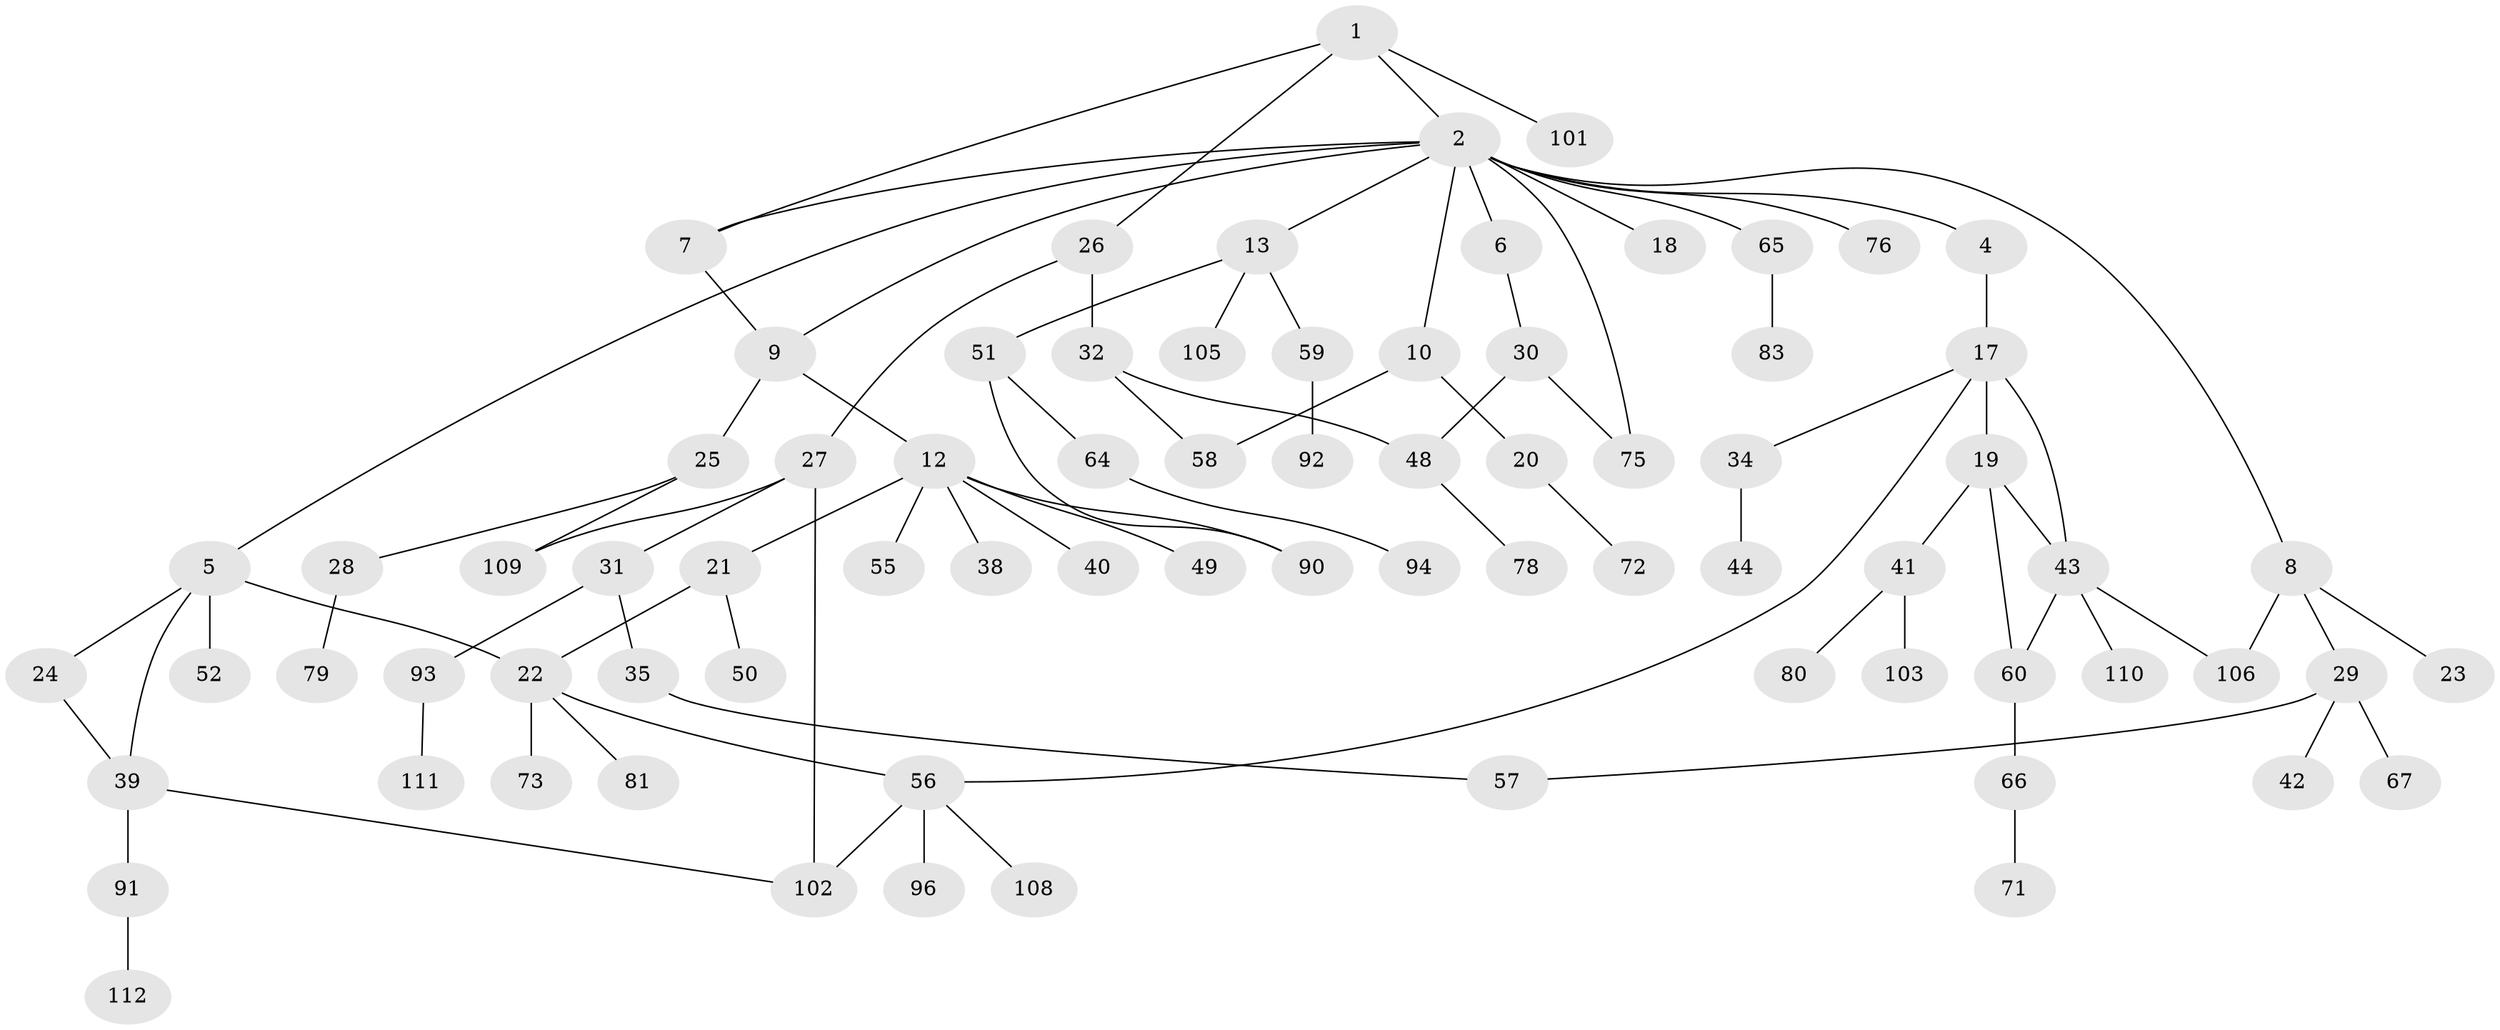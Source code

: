 // Generated by graph-tools (version 1.1) at 2025/23/03/03/25 07:23:31]
// undirected, 77 vertices, 92 edges
graph export_dot {
graph [start="1"]
  node [color=gray90,style=filled];
  1 [super="+14"];
  2 [super="+3"];
  4;
  5 [super="+37"];
  6;
  7 [super="+99"];
  8 [super="+11"];
  9 [super="+61"];
  10 [super="+97"];
  12 [super="+15"];
  13 [super="+16"];
  17 [super="+74"];
  18 [super="+47"];
  19 [super="+69"];
  20;
  21 [super="+36"];
  22 [super="+53"];
  23 [super="+46"];
  24;
  25 [super="+107"];
  26;
  27 [super="+54"];
  28;
  29 [super="+62"];
  30;
  31 [super="+33"];
  32 [super="+45"];
  34;
  35;
  38;
  39 [super="+68"];
  40 [super="+86"];
  41 [super="+77"];
  42;
  43 [super="+88"];
  44;
  48 [super="+70"];
  49;
  50;
  51;
  52;
  55;
  56 [super="+84"];
  57 [super="+100"];
  58 [super="+82"];
  59 [super="+87"];
  60 [super="+63"];
  64 [super="+89"];
  65;
  66 [super="+85"];
  67;
  71;
  72;
  73;
  75;
  76;
  78 [super="+95"];
  79 [super="+98"];
  80;
  81;
  83;
  90;
  91;
  92;
  93 [super="+104"];
  94;
  96;
  101;
  102;
  103;
  105;
  106;
  108;
  109 [super="+113"];
  110;
  111;
  112;
  1 -- 2;
  1 -- 7;
  1 -- 26;
  1 -- 101;
  2 -- 4;
  2 -- 5;
  2 -- 18;
  2 -- 76;
  2 -- 65;
  2 -- 6;
  2 -- 7;
  2 -- 8;
  2 -- 10;
  2 -- 75;
  2 -- 13;
  2 -- 9;
  4 -- 17;
  5 -- 24;
  5 -- 22;
  5 -- 52;
  5 -- 39;
  6 -- 30;
  7 -- 9;
  8 -- 23;
  8 -- 106;
  8 -- 29;
  9 -- 12;
  9 -- 25;
  10 -- 20;
  10 -- 58;
  12 -- 49;
  12 -- 90;
  12 -- 21;
  12 -- 38;
  12 -- 55;
  12 -- 40;
  13 -- 59;
  13 -- 105;
  13 -- 51;
  17 -- 19;
  17 -- 34;
  17 -- 43;
  17 -- 56;
  19 -- 41;
  19 -- 43;
  19 -- 60;
  20 -- 72;
  21 -- 22;
  21 -- 50;
  22 -- 81;
  22 -- 56;
  22 -- 73;
  24 -- 39;
  25 -- 28;
  25 -- 109;
  26 -- 27;
  26 -- 32;
  27 -- 31;
  27 -- 102;
  27 -- 109;
  28 -- 79;
  29 -- 42;
  29 -- 67;
  29 -- 57;
  30 -- 48;
  30 -- 75;
  31 -- 35;
  31 -- 93;
  32 -- 48;
  32 -- 58;
  34 -- 44;
  35 -- 57;
  39 -- 91;
  39 -- 102;
  41 -- 80;
  41 -- 103;
  43 -- 106;
  43 -- 110;
  43 -- 60;
  48 -- 78;
  51 -- 64;
  51 -- 90;
  56 -- 96;
  56 -- 102;
  56 -- 108;
  59 -- 92;
  60 -- 66;
  64 -- 94;
  65 -- 83;
  66 -- 71;
  91 -- 112;
  93 -- 111;
}
